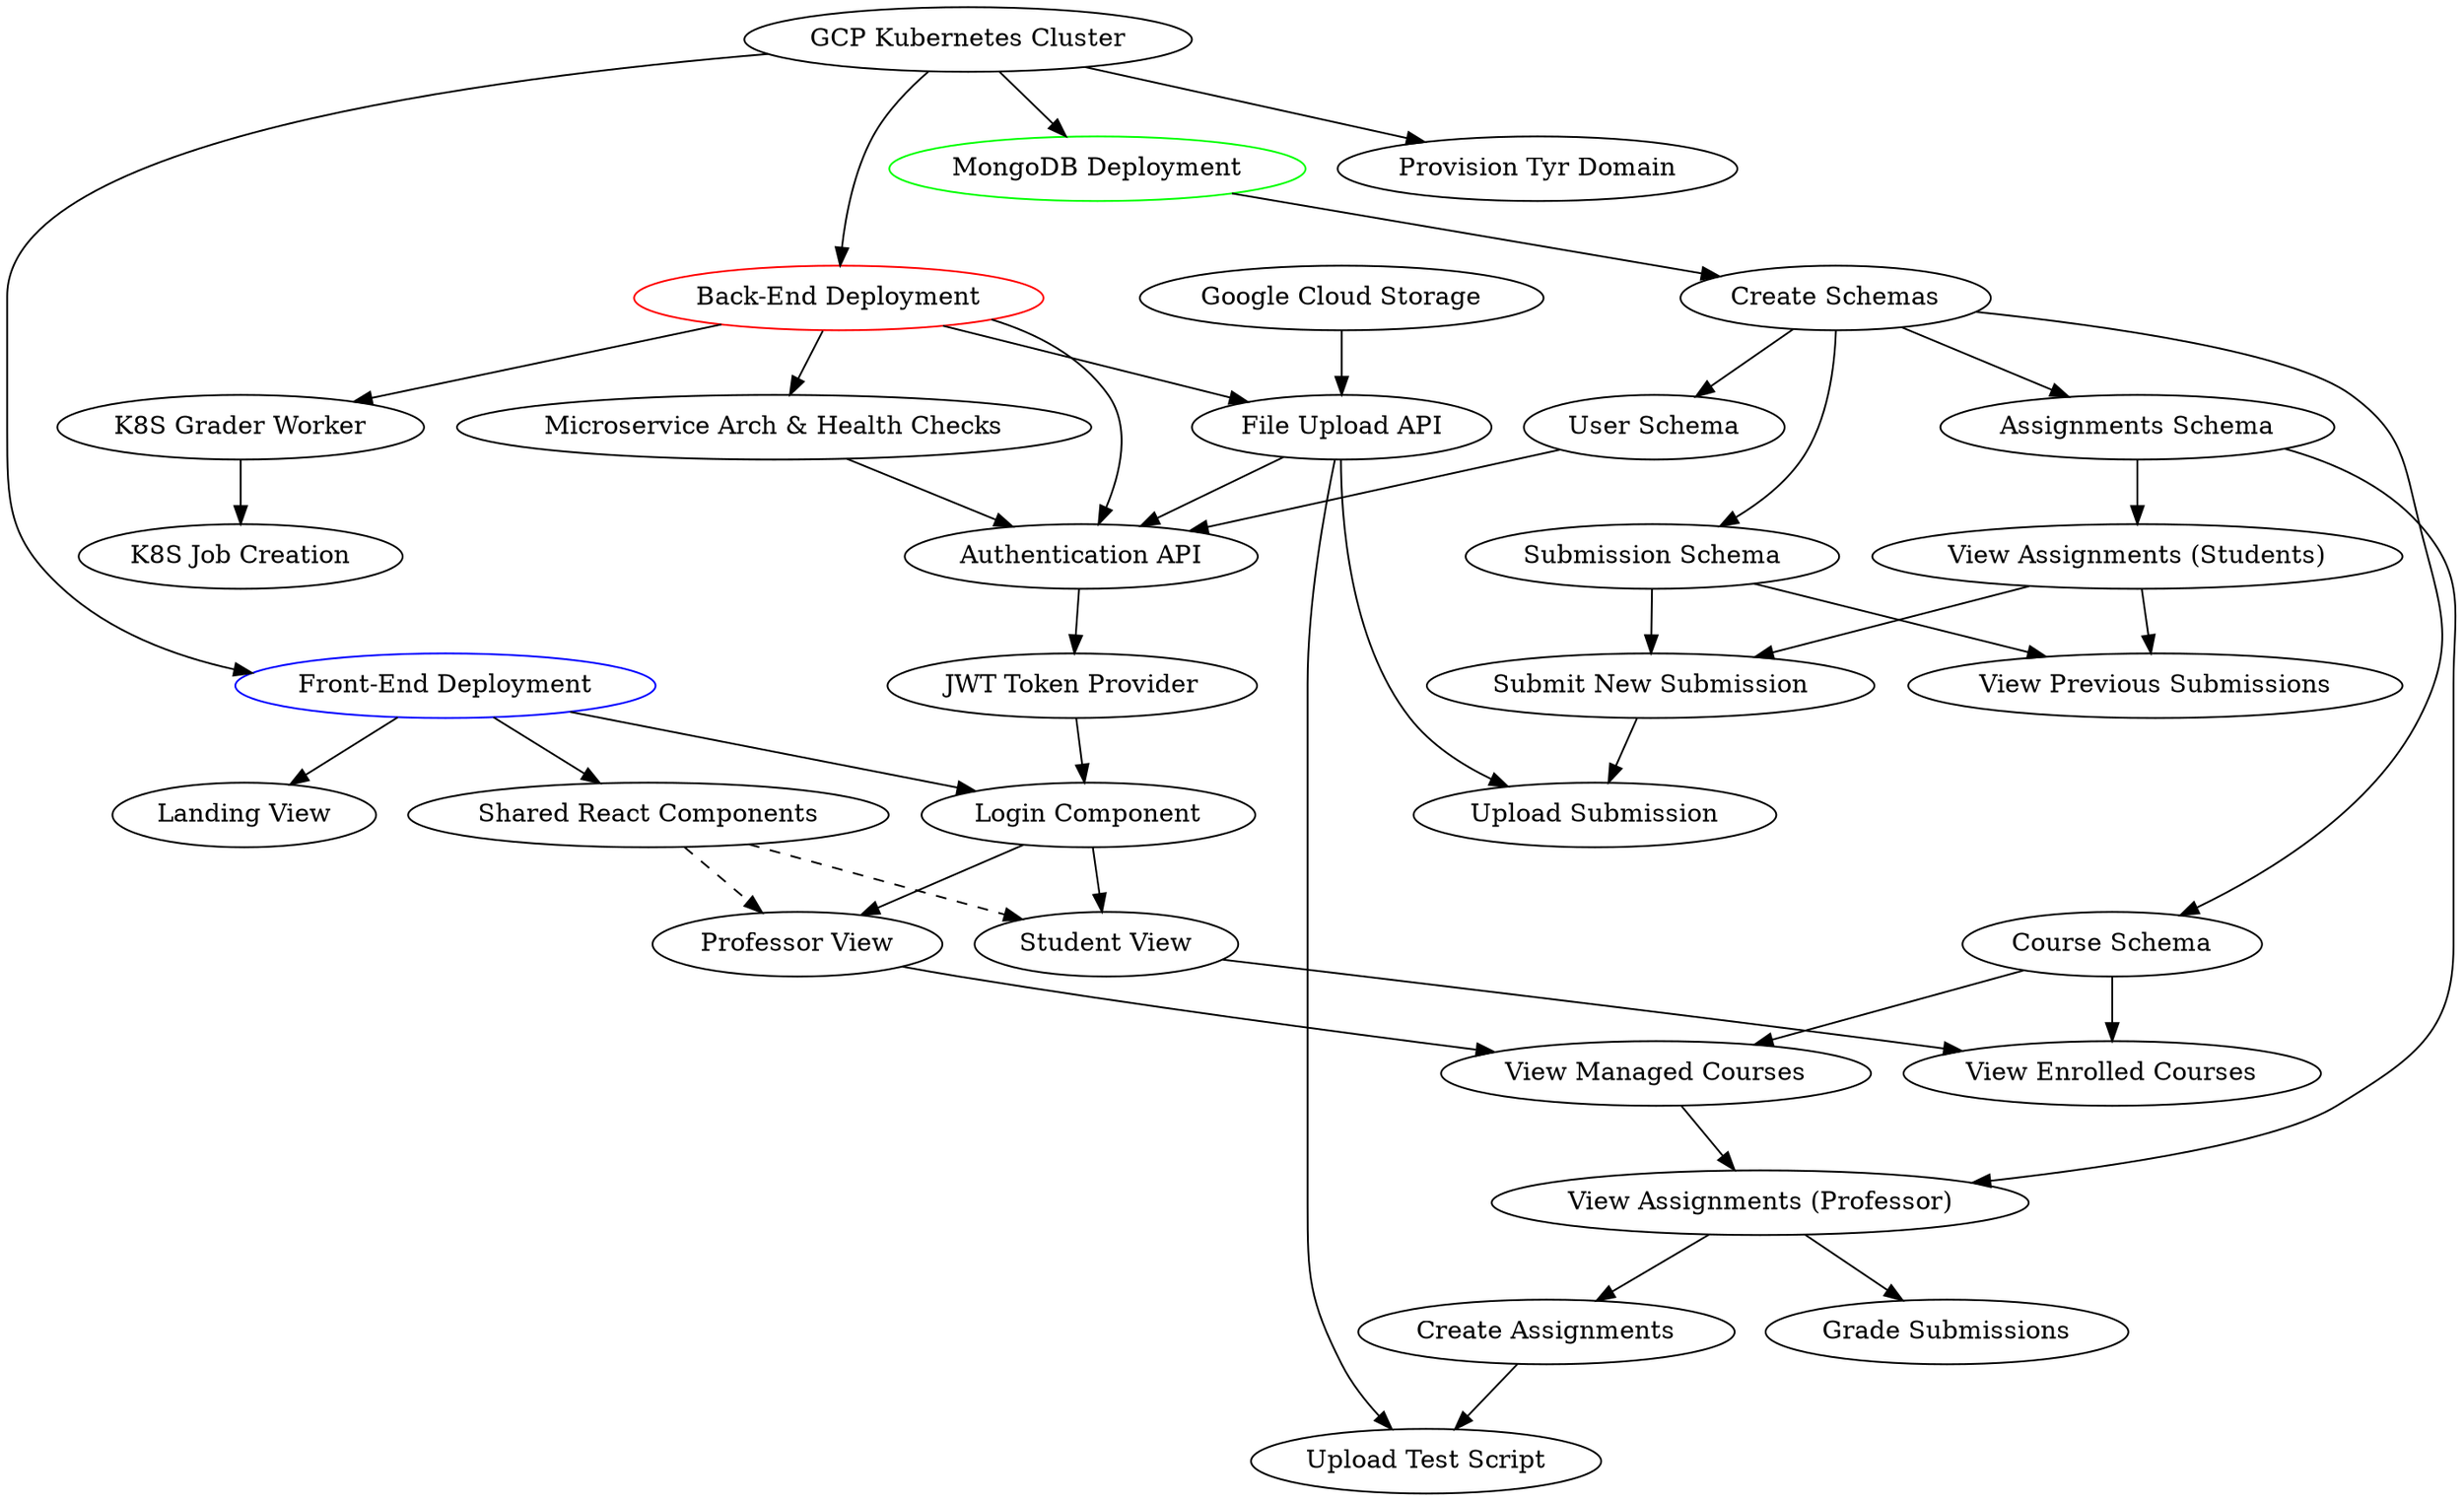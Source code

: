 digraph Deps {
   gcp_k8s [label="GCP Kubernetes Cluster"];
   front_end [label="Front-End Deployment", color=blue]
   back_end [label="Back-End Deployment", color=red]
   mongo [label="MongoDB Deployment", color=green]
   domain [label="Provision Tyr Domain"];
   gcp_k8s -> front_end
   gcp_k8s -> back_end
   gcp_k8s -> mongo
   gcp_k8s -> domain
   
   // Frontend
   front_end -> "Landing View"
   front_end -> "Shared React Components"
   front_end -> "Login Component"
   "Login Component" -> "Professor View"
   "Login Component" -> "Student View"
   "Shared React Components" -> "Professor View" [style=dashed]
   "Shared React Components" -> "Student View" [style=dashed]
   "Professor View" -> "View Managed Courses"
   "View Managed Courses" -> "View Assignments (Professor)"
   courseS -> "View Managed Courses"
   "View Assignments (Professor)" -> "Create Assignments"
   "Create Assignments" -> "Upload Test Script"
   "File Upload API" -> "Upload Test Script"
   "View Assignments (Professor)" -> "Grade Submissions"
   assignS -> "View Assignments (Professor)"
   "Student View" -> "View Enrolled Courses"
   courseS -> "View Enrolled Courses" 
   "View Assignments (Students)" -> "View Previous Submissions"
   subS -> "View Previous Submissions"
   assignS -> "View Assignments (Students)"
   "View Assignments (Students)" -> "Submit New Submission"
   subS -> "Submit New Submission"
   "Submit New Submission" -> "Upload Submission"
   "File Upload API" -> "Upload Submission"

   // Backend
   auth [label="Authentication API"]
   back_end -> auth
   userS -> auth
   back_end -> "File Upload API"
   back_end -> "Microservice Arch & Health Checks"
   back_end -> "K8S Grader Worker"
   "K8S Grader Worker" -> "K8S Job Creation"
   "Google Cloud Storage" -> "File Upload API"
   auth -> "JWT Token Provider"
   "JWT Token Provider" -> "Login Component"
   "Microservice Arch & Health Checks" -> auth
   "File Upload API" -> auth

   // Mongo
   mongo -> "Create Schemas"
   userS [label="User Schema"];
   courseS [label="Course Schema"];
   assignS [label="Assignments Schema"];
   subS [label="Submission Schema"];
   "Create Schemas" -> userS
   "Create Schemas" -> courseS
   "Create Schemas" -> assignS
   "Create Schemas" -> subS
}